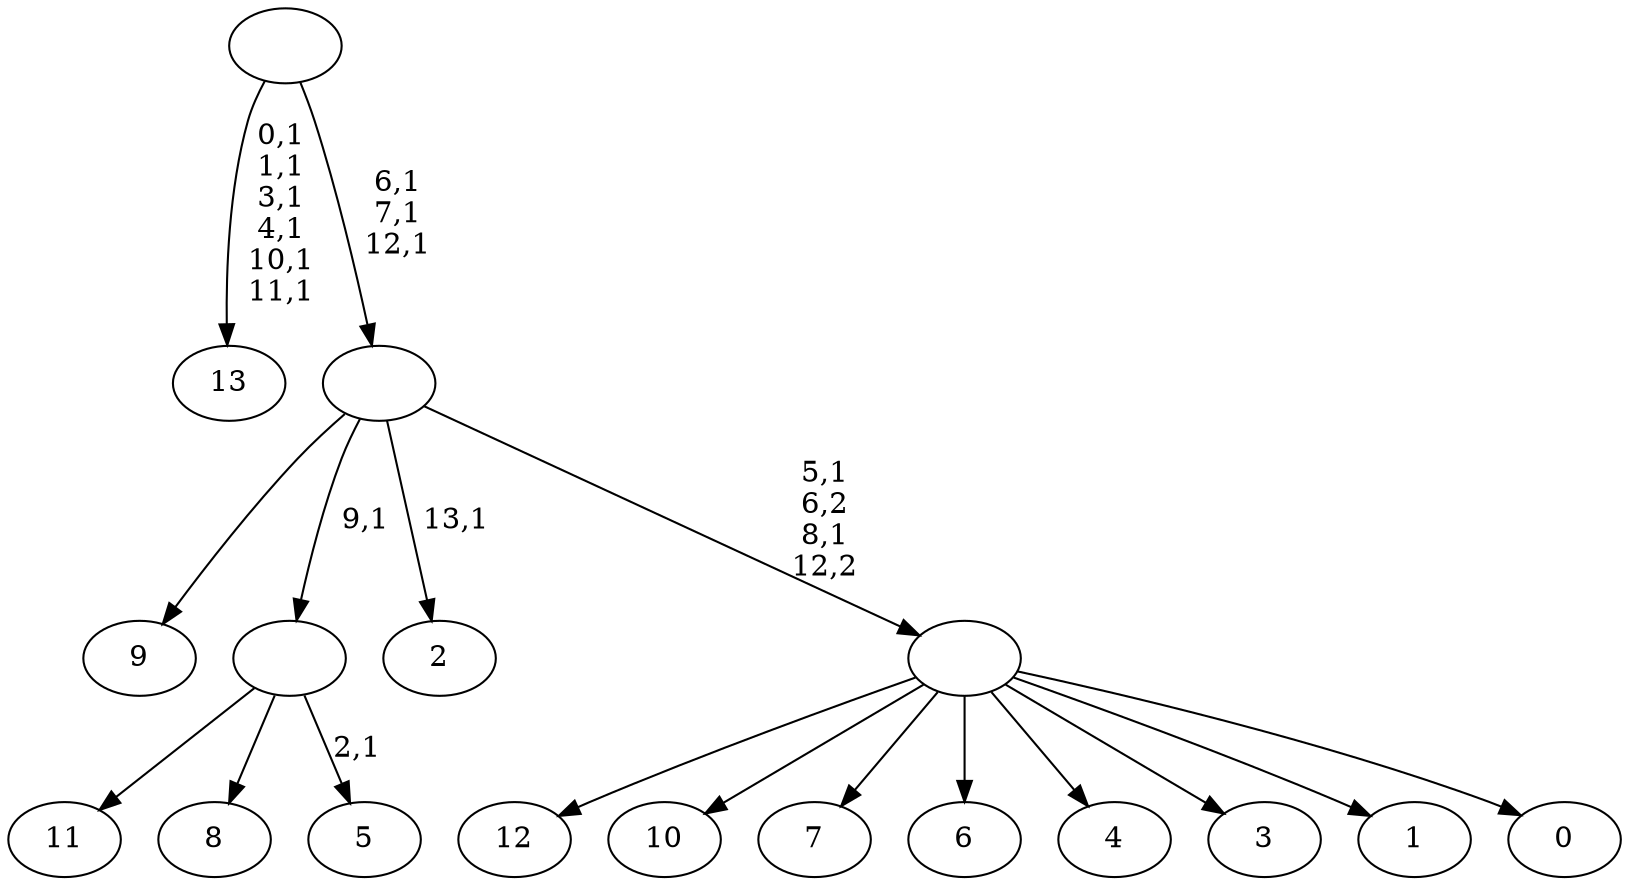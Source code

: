 digraph T {
	28 [label="13"]
	21 [label="12"]
	20 [label="11"]
	19 [label="10"]
	18 [label="9"]
	17 [label="8"]
	16 [label="7"]
	15 [label="6"]
	14 [label="5"]
	12 [label=""]
	11 [label="4"]
	10 [label="3"]
	9 [label="2"]
	7 [label="1"]
	6 [label="0"]
	5 [label=""]
	3 [label=""]
	0 [label=""]
	12 -> 14 [label="2,1"]
	12 -> 20 [label=""]
	12 -> 17 [label=""]
	5 -> 21 [label=""]
	5 -> 19 [label=""]
	5 -> 16 [label=""]
	5 -> 15 [label=""]
	5 -> 11 [label=""]
	5 -> 10 [label=""]
	5 -> 7 [label=""]
	5 -> 6 [label=""]
	3 -> 5 [label="5,1\n6,2\n8,1\n12,2"]
	3 -> 9 [label="13,1"]
	3 -> 18 [label=""]
	3 -> 12 [label="9,1"]
	0 -> 3 [label="6,1\n7,1\n12,1"]
	0 -> 28 [label="0,1\n1,1\n3,1\n4,1\n10,1\n11,1"]
}
